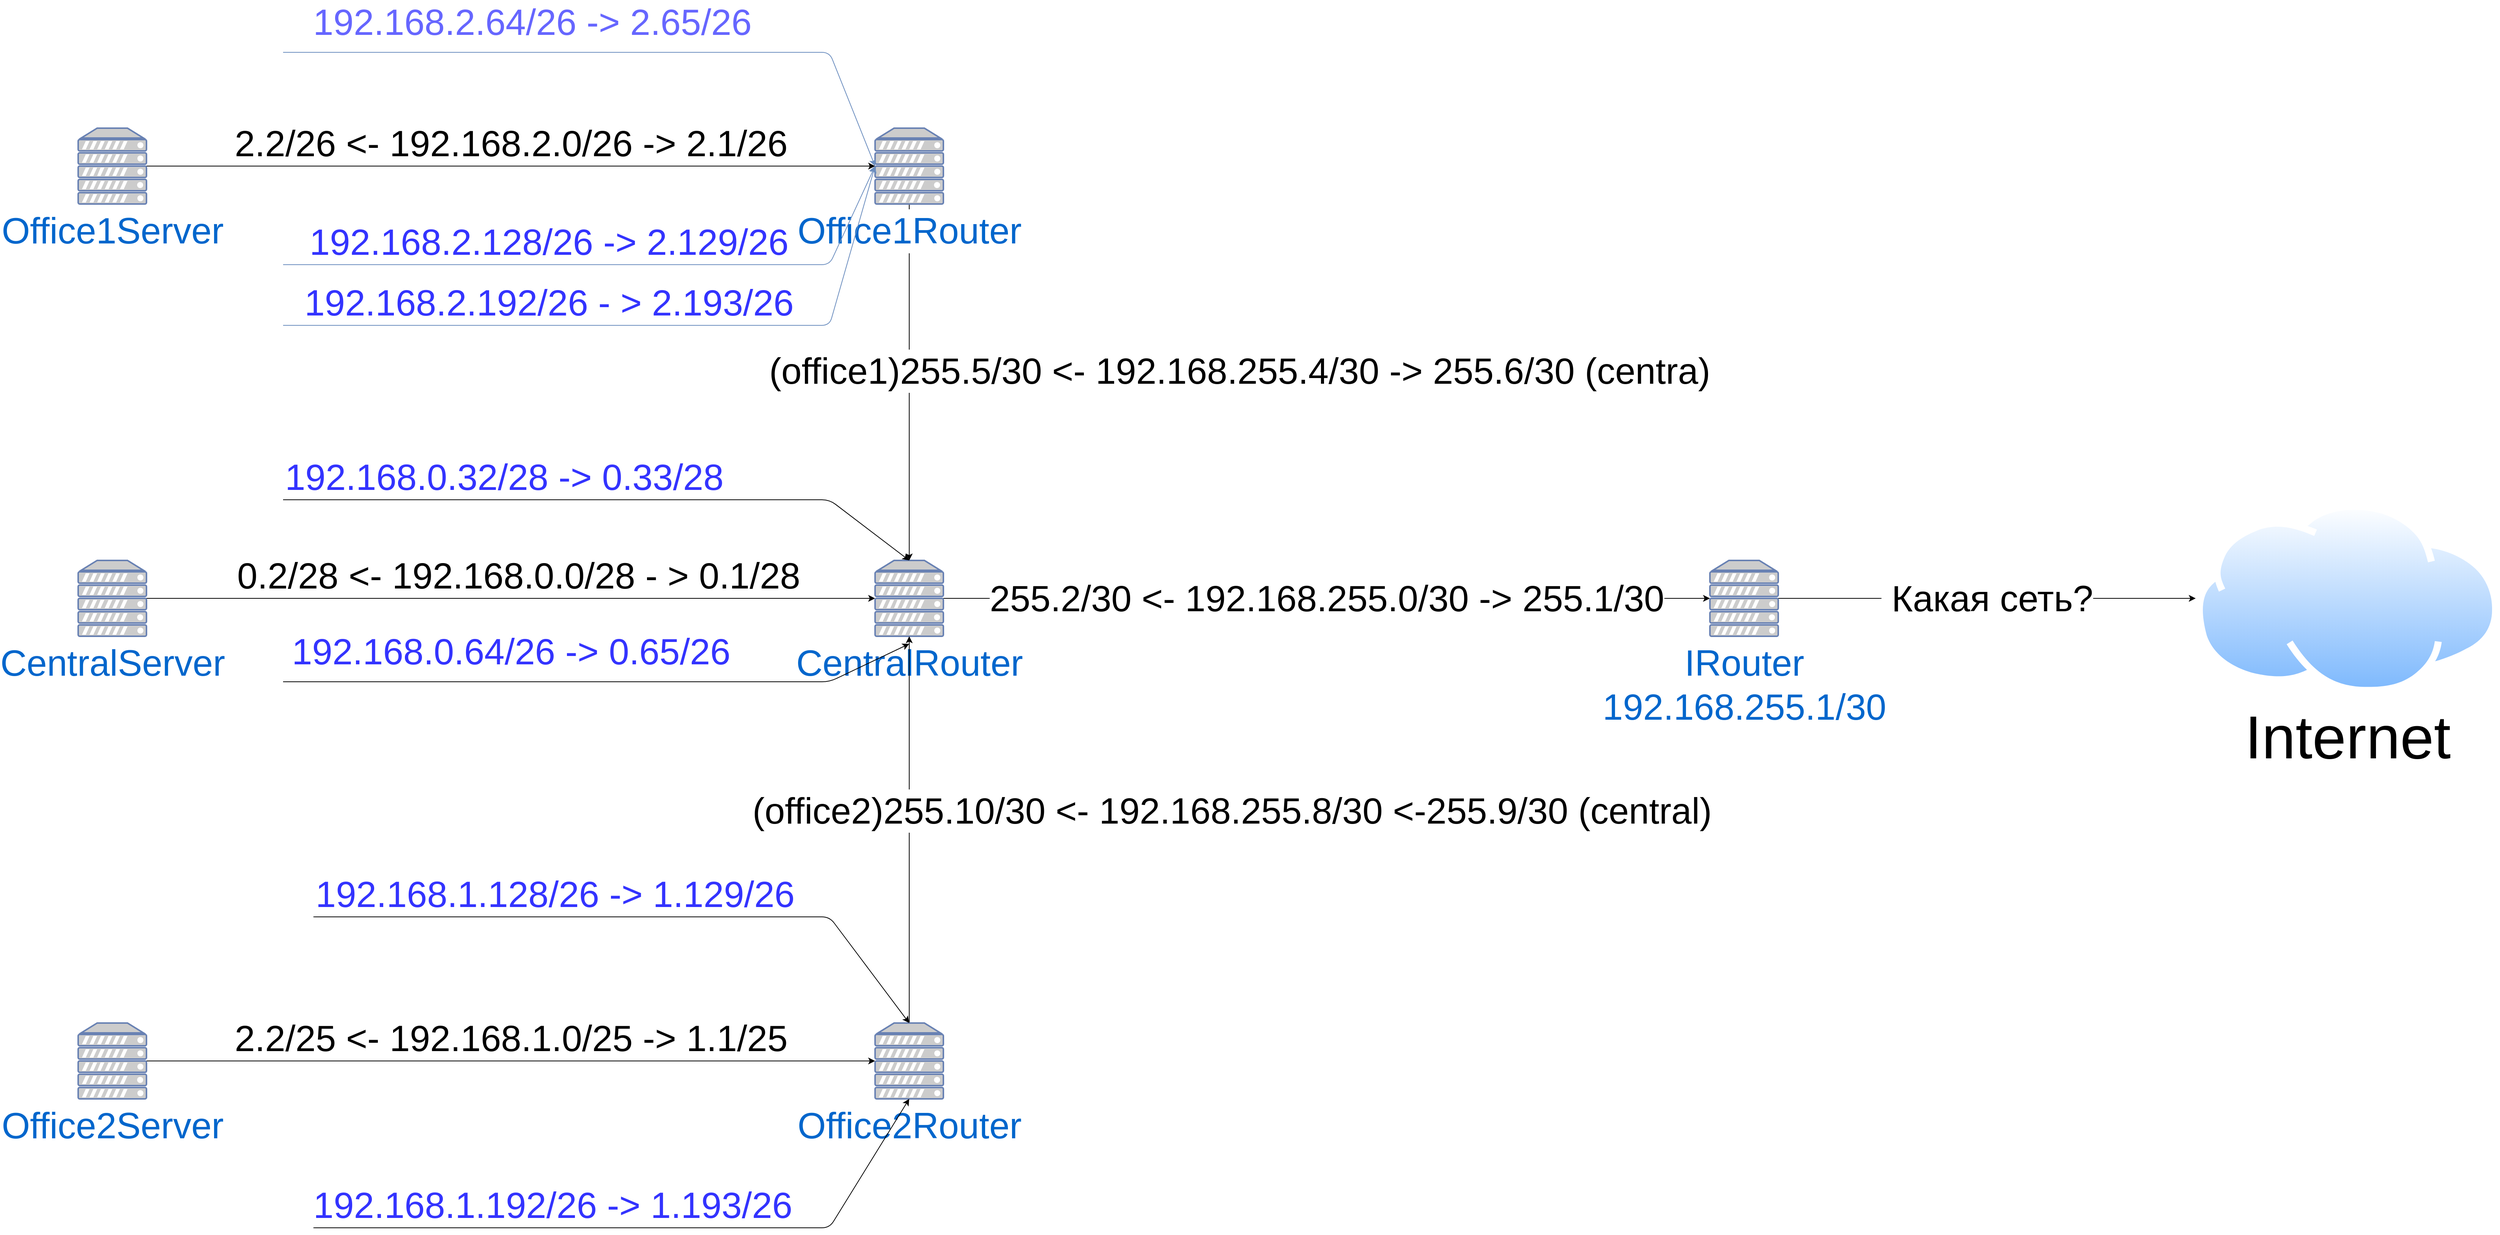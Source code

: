 <mxfile version="12.1.7" type="github" pages="1"><diagram name="Page-1" id="d66fe2ae-3e9f-cf2f-6d29-e24063ad5d60"><mxGraphModel dx="7455" dy="1783" grid="1" gridSize="10" guides="1" tooltips="1" connect="1" arrows="1" fold="1" page="1" pageScale="1" pageWidth="1100" pageHeight="850" background="#ffffff" math="0" shadow="0"><root><mxCell id="0"/><mxCell id="1" parent="0"/><mxCell id="GNllku7tNYGmGwUzNw3Q-3" value="&lt;font style=&quot;font-size: 80px&quot;&gt;Internet&lt;/font&gt;" style="aspect=fixed;perimeter=ellipsePerimeter;html=1;align=center;shadow=0;dashed=0;spacingTop=3;image;image=img/lib/active_directory/internet_cloud.svg;" parent="1" vertex="1"><mxGeometry x="600" y="714" width="400" height="252" as="geometry"/></mxCell><mxCell id="GNllku7tNYGmGwUzNw3Q-21" value="&amp;nbsp;Какая сеть?" style="edgeStyle=orthogonalEdgeStyle;rounded=0;orthogonalLoop=1;jettySize=auto;html=1;fontSize=48;" parent="1" source="GNllku7tNYGmGwUzNw3Q-4" target="GNllku7tNYGmGwUzNw3Q-3" edge="1"><mxGeometry relative="1" as="geometry"/></mxCell><mxCell id="GNllku7tNYGmGwUzNw3Q-4" value="IRouter&lt;br&gt;192.168.255.1/30" style="fontColor=#0066CC;verticalAlign=top;verticalLabelPosition=bottom;labelPosition=center;align=center;html=1;fillColor=#CCCCCC;strokeColor=#6881B3;gradientColor=none;gradientDirection=north;strokeWidth=2;shape=mxgraph.networks.server;rounded=1;shadow=0;comic=0;labelBackgroundColor=#ffffff;fontSize=48;" parent="1" vertex="1"><mxGeometry x="-40" y="790" width="90" height="100" as="geometry"/></mxCell><mxCell id="GNllku7tNYGmGwUzNw3Q-20" value="255.2/30 &amp;lt;- 192.168.255.0/30 -&amp;gt; 255.1/30" style="edgeStyle=orthogonalEdgeStyle;rounded=0;orthogonalLoop=1;jettySize=auto;html=1;entryX=0;entryY=0.5;entryDx=0;entryDy=0;entryPerimeter=0;fontSize=48;" parent="1" source="GNllku7tNYGmGwUzNw3Q-5" target="GNllku7tNYGmGwUzNw3Q-4" edge="1"><mxGeometry relative="1" as="geometry"/></mxCell><mxCell id="GNllku7tNYGmGwUzNw3Q-5" value="CentralRouter" style="fontColor=#0066CC;verticalAlign=top;verticalLabelPosition=bottom;labelPosition=center;align=center;html=1;fillColor=#CCCCCC;strokeColor=#6881B3;gradientColor=none;gradientDirection=north;strokeWidth=2;shape=mxgraph.networks.server;rounded=1;shadow=0;comic=0;labelBackgroundColor=#ffffff;fontSize=48;" parent="1" vertex="1"><mxGeometry x="-1140" y="790" width="90" height="100" as="geometry"/></mxCell><mxCell id="GNllku7tNYGmGwUzNw3Q-29" value="(office1)255.5/30 &amp;lt;- 192.168.255.4/30 -&amp;gt; 255.6/30 (centra)" style="edgeStyle=orthogonalEdgeStyle;rounded=0;orthogonalLoop=1;jettySize=auto;html=1;entryX=0.5;entryY=0;entryDx=0;entryDy=0;entryPerimeter=0;fontSize=48;" parent="1" source="GNllku7tNYGmGwUzNw3Q-6" target="GNllku7tNYGmGwUzNw3Q-5" edge="1"><mxGeometry x="0.002" y="436" relative="1" as="geometry"><mxPoint x="-1" y="-16" as="offset"/></mxGeometry></mxCell><mxCell id="GNllku7tNYGmGwUzNw3Q-6" value="Office1Router" style="fontColor=#0066CC;verticalAlign=top;verticalLabelPosition=bottom;labelPosition=center;align=center;html=1;fillColor=#CCCCCC;strokeColor=#6881B3;gradientColor=none;gradientDirection=north;strokeWidth=2;shape=mxgraph.networks.server;rounded=1;shadow=0;comic=0;labelBackgroundColor=#ffffff;fontSize=48;" parent="1" vertex="1"><mxGeometry x="-1140" y="220" width="90" height="100" as="geometry"/></mxCell><mxCell id="GNllku7tNYGmGwUzNw3Q-28" value="(office2)255.10/30 &amp;lt;- 192.168.255.8/30 &amp;lt;-255.9/30 (central)" style="edgeStyle=orthogonalEdgeStyle;rounded=0;orthogonalLoop=1;jettySize=auto;html=1;fontSize=48;" parent="1" source="GNllku7tNYGmGwUzNw3Q-7" target="GNllku7tNYGmGwUzNw3Q-5" edge="1"><mxGeometry x="0.098" y="-425" relative="1" as="geometry"><mxPoint as="offset"/></mxGeometry></mxCell><mxCell id="GNllku7tNYGmGwUzNw3Q-7" value="Office2Router" style="fontColor=#0066CC;verticalAlign=top;verticalLabelPosition=bottom;labelPosition=center;align=center;html=1;fillColor=#CCCCCC;strokeColor=#6881B3;gradientColor=none;gradientDirection=north;strokeWidth=2;shape=mxgraph.networks.server;rounded=1;shadow=0;comic=0;labelBackgroundColor=#ffffff;fontSize=48;" parent="1" vertex="1"><mxGeometry x="-1140" y="1400" width="90" height="100" as="geometry"/></mxCell><mxCell id="GNllku7tNYGmGwUzNw3Q-22" value="0.2/28 &amp;lt;- 192.168.0.0/28 - &amp;gt; 0.1/28" style="edgeStyle=orthogonalEdgeStyle;rounded=0;orthogonalLoop=1;jettySize=auto;html=1;entryX=0;entryY=0.5;entryDx=0;entryDy=0;entryPerimeter=0;fontSize=48;" parent="1" source="GNllku7tNYGmGwUzNw3Q-14" target="GNllku7tNYGmGwUzNw3Q-5" edge="1"><mxGeometry x="0.021" y="30" relative="1" as="geometry"><mxPoint as="offset"/></mxGeometry></mxCell><mxCell id="GNllku7tNYGmGwUzNw3Q-14" value="CentralServer" style="fontColor=#0066CC;verticalAlign=top;verticalLabelPosition=bottom;labelPosition=center;align=center;html=1;fillColor=#CCCCCC;strokeColor=#6881B3;gradientColor=none;gradientDirection=north;strokeWidth=2;shape=mxgraph.networks.server;rounded=1;shadow=0;comic=0;labelBackgroundColor=#ffffff;fontSize=48;" parent="1" vertex="1"><mxGeometry x="-2190" y="790" width="90" height="100" as="geometry"/></mxCell><mxCell id="GNllku7tNYGmGwUzNw3Q-24" value="2.2/26 &amp;lt;- 192.168.2.0/26 -&amp;gt; 2.1/26" style="edgeStyle=orthogonalEdgeStyle;rounded=0;orthogonalLoop=1;jettySize=auto;html=1;entryX=0;entryY=0.5;entryDx=0;entryDy=0;entryPerimeter=0;fontSize=48;" parent="1" source="GNllku7tNYGmGwUzNw3Q-15" target="GNllku7tNYGmGwUzNw3Q-6" edge="1"><mxGeometry x="0.0" y="30" relative="1" as="geometry"><mxPoint as="offset"/></mxGeometry></mxCell><mxCell id="GNllku7tNYGmGwUzNw3Q-15" value="Office1Server" style="fontColor=#0066CC;verticalAlign=top;verticalLabelPosition=bottom;labelPosition=center;align=center;html=1;fillColor=#CCCCCC;strokeColor=#6881B3;gradientColor=none;gradientDirection=north;strokeWidth=2;shape=mxgraph.networks.server;rounded=1;shadow=0;comic=0;labelBackgroundColor=#ffffff;fontSize=48;" parent="1" vertex="1"><mxGeometry x="-2190" y="220" width="90" height="100" as="geometry"/></mxCell><mxCell id="GNllku7tNYGmGwUzNw3Q-25" value="2.2/25 &amp;lt;- 192.168.1.0/25 -&amp;gt; 1.1/25" style="edgeStyle=orthogonalEdgeStyle;rounded=0;orthogonalLoop=1;jettySize=auto;html=1;entryX=0;entryY=0.5;entryDx=0;entryDy=0;entryPerimeter=0;fontSize=48;" parent="1" source="GNllku7tNYGmGwUzNw3Q-18" target="GNllku7tNYGmGwUzNw3Q-7" edge="1"><mxGeometry y="30" relative="1" as="geometry"><mxPoint as="offset"/></mxGeometry></mxCell><mxCell id="GNllku7tNYGmGwUzNw3Q-18" value="Office2Server" style="fontColor=#0066CC;verticalAlign=top;verticalLabelPosition=bottom;labelPosition=center;align=center;html=1;fillColor=#CCCCCC;strokeColor=#6881B3;gradientColor=none;gradientDirection=north;strokeWidth=2;shape=mxgraph.networks.server;rounded=1;shadow=0;comic=0;labelBackgroundColor=#ffffff;fontSize=48;" parent="1" vertex="1"><mxGeometry x="-2190" y="1400" width="90" height="100" as="geometry"/></mxCell><mxCell id="GNllku7tNYGmGwUzNw3Q-19" style="edgeStyle=orthogonalEdgeStyle;rounded=0;orthogonalLoop=1;jettySize=auto;html=1;exitX=0.5;exitY=1;exitDx=0;exitDy=0;exitPerimeter=0;fontSize=48;" parent="1" source="GNllku7tNYGmGwUzNw3Q-5" target="GNllku7tNYGmGwUzNw3Q-5" edge="1"><mxGeometry relative="1" as="geometry"/></mxCell><mxCell id="GNllku7tNYGmGwUzNw3Q-26" value="192.168.1.192/26 -&amp;gt; 1.193/26" style="endArrow=classic;html=1;fontSize=48;entryX=0.5;entryY=1;entryDx=0;entryDy=0;entryPerimeter=0;fontColor=#3333FF;" parent="1" target="GNllku7tNYGmGwUzNw3Q-7" edge="1"><mxGeometry x="-0.285" y="30" width="50" height="50" relative="1" as="geometry"><mxPoint x="-1880" y="1670" as="sourcePoint"/><mxPoint x="-2120" y="1580" as="targetPoint"/><Array as="points"><mxPoint x="-1200" y="1670"/></Array><mxPoint as="offset"/></mxGeometry></mxCell><mxCell id="GNllku7tNYGmGwUzNw3Q-27" value="192.168.1.128/26 -&amp;gt; 1.129/26" style="endArrow=classic;html=1;fontSize=48;entryX=0.5;entryY=0;entryDx=0;entryDy=0;entryPerimeter=0;fontColor=#3333FF;" parent="1" target="GNllku7tNYGmGwUzNw3Q-7" edge="1"><mxGeometry x="-0.256" y="30" width="50" height="50" relative="1" as="geometry"><mxPoint x="-1880" y="1260" as="sourcePoint"/><mxPoint x="-1570" y="1240" as="targetPoint"/><Array as="points"><mxPoint x="-1200" y="1260"/></Array><mxPoint as="offset"/></mxGeometry></mxCell><mxCell id="GNllku7tNYGmGwUzNw3Q-30" value="192.168.2.64/26 -&amp;gt; 2.65/26" style="endArrow=classic;html=1;fontSize=48;fillColor=#dae8fc;strokeColor=#6c8ebf;fontColor=#6666FF;" parent="1" edge="1"><mxGeometry x="-0.256" y="40" width="50" height="50" relative="1" as="geometry"><mxPoint x="-1920" y="120" as="sourcePoint"/><mxPoint x="-1140" y="270" as="targetPoint"/><Array as="points"><mxPoint x="-1200" y="120"/></Array><mxPoint as="offset"/></mxGeometry></mxCell><mxCell id="GNllku7tNYGmGwUzNw3Q-31" value="192.168.2.128/26 -&amp;gt; 2.129/26" style="endArrow=classic;html=1;fontSize=48;entryX=0;entryY=0.5;entryDx=0;entryDy=0;entryPerimeter=0;fillColor=#dae8fc;strokeColor=#6c8ebf;fontColor=#3333FF;" parent="1" target="GNllku7tNYGmGwUzNw3Q-6" edge="1"><mxGeometry x="0.668" y="371" width="50" height="50" relative="1" as="geometry"><mxPoint x="-1920" y="400" as="sourcePoint"/><mxPoint x="-1640" y="470" as="targetPoint"/><Array as="points"><mxPoint x="-1200" y="400"/></Array><mxPoint x="-33" y="125" as="offset"/></mxGeometry></mxCell><mxCell id="GNllku7tNYGmGwUzNw3Q-32" value="&lt;span style=&quot;&quot;&gt;192.168.0.32/28 -&amp;gt; 0.33/28&lt;/span&gt;" style="endArrow=classic;html=1;fontSize=48;fontColor=#3333FF;entryX=0.5;entryY=0;entryDx=0;entryDy=0;entryPerimeter=0;" parent="1" target="GNllku7tNYGmGwUzNw3Q-5" edge="1"><mxGeometry x="-0.318" y="30" width="50" height="50" relative="1" as="geometry"><mxPoint x="-1920" y="710" as="sourcePoint"/><mxPoint x="-1090" y="790" as="targetPoint"/><Array as="points"><mxPoint x="-1200" y="710"/></Array><mxPoint as="offset"/></mxGeometry></mxCell><mxCell id="GNllku7tNYGmGwUzNw3Q-33" value="&lt;span style=&quot;&quot;&gt;192.168.0.64/26 -&amp;gt; 0.65/26&lt;/span&gt;" style="endArrow=classic;html=1;fontSize=48;fontColor=#3333FF;" parent="1" edge="1"><mxGeometry x="0.722" y="422" width="50" height="50" relative="1" as="geometry"><mxPoint x="-1920" y="950" as="sourcePoint"/><mxPoint x="-1095" y="900" as="targetPoint"/><Array as="points"><mxPoint x="-1200" y="950"/></Array><mxPoint x="-239" y="341" as="offset"/></mxGeometry></mxCell><mxCell id="GNllku7tNYGmGwUzNw3Q-35" value="192.168.2.192/26 - &amp;gt; 2.193/26" style="endArrow=classic;html=1;fontSize=48;entryX=0;entryY=0.5;entryDx=0;entryDy=0;entryPerimeter=0;fillColor=#dae8fc;strokeColor=#6c8ebf;fontColor=#3333FF;" parent="1" target="GNllku7tNYGmGwUzNw3Q-6" edge="1"><mxGeometry x="-0.254" y="30" width="50" height="50" relative="1" as="geometry"><mxPoint x="-1920" y="480" as="sourcePoint"/><mxPoint x="-1720" y="470" as="targetPoint"/><Array as="points"><mxPoint x="-1200" y="480"/></Array><mxPoint as="offset"/></mxGeometry></mxCell></root></mxGraphModel></diagram></mxfile>
